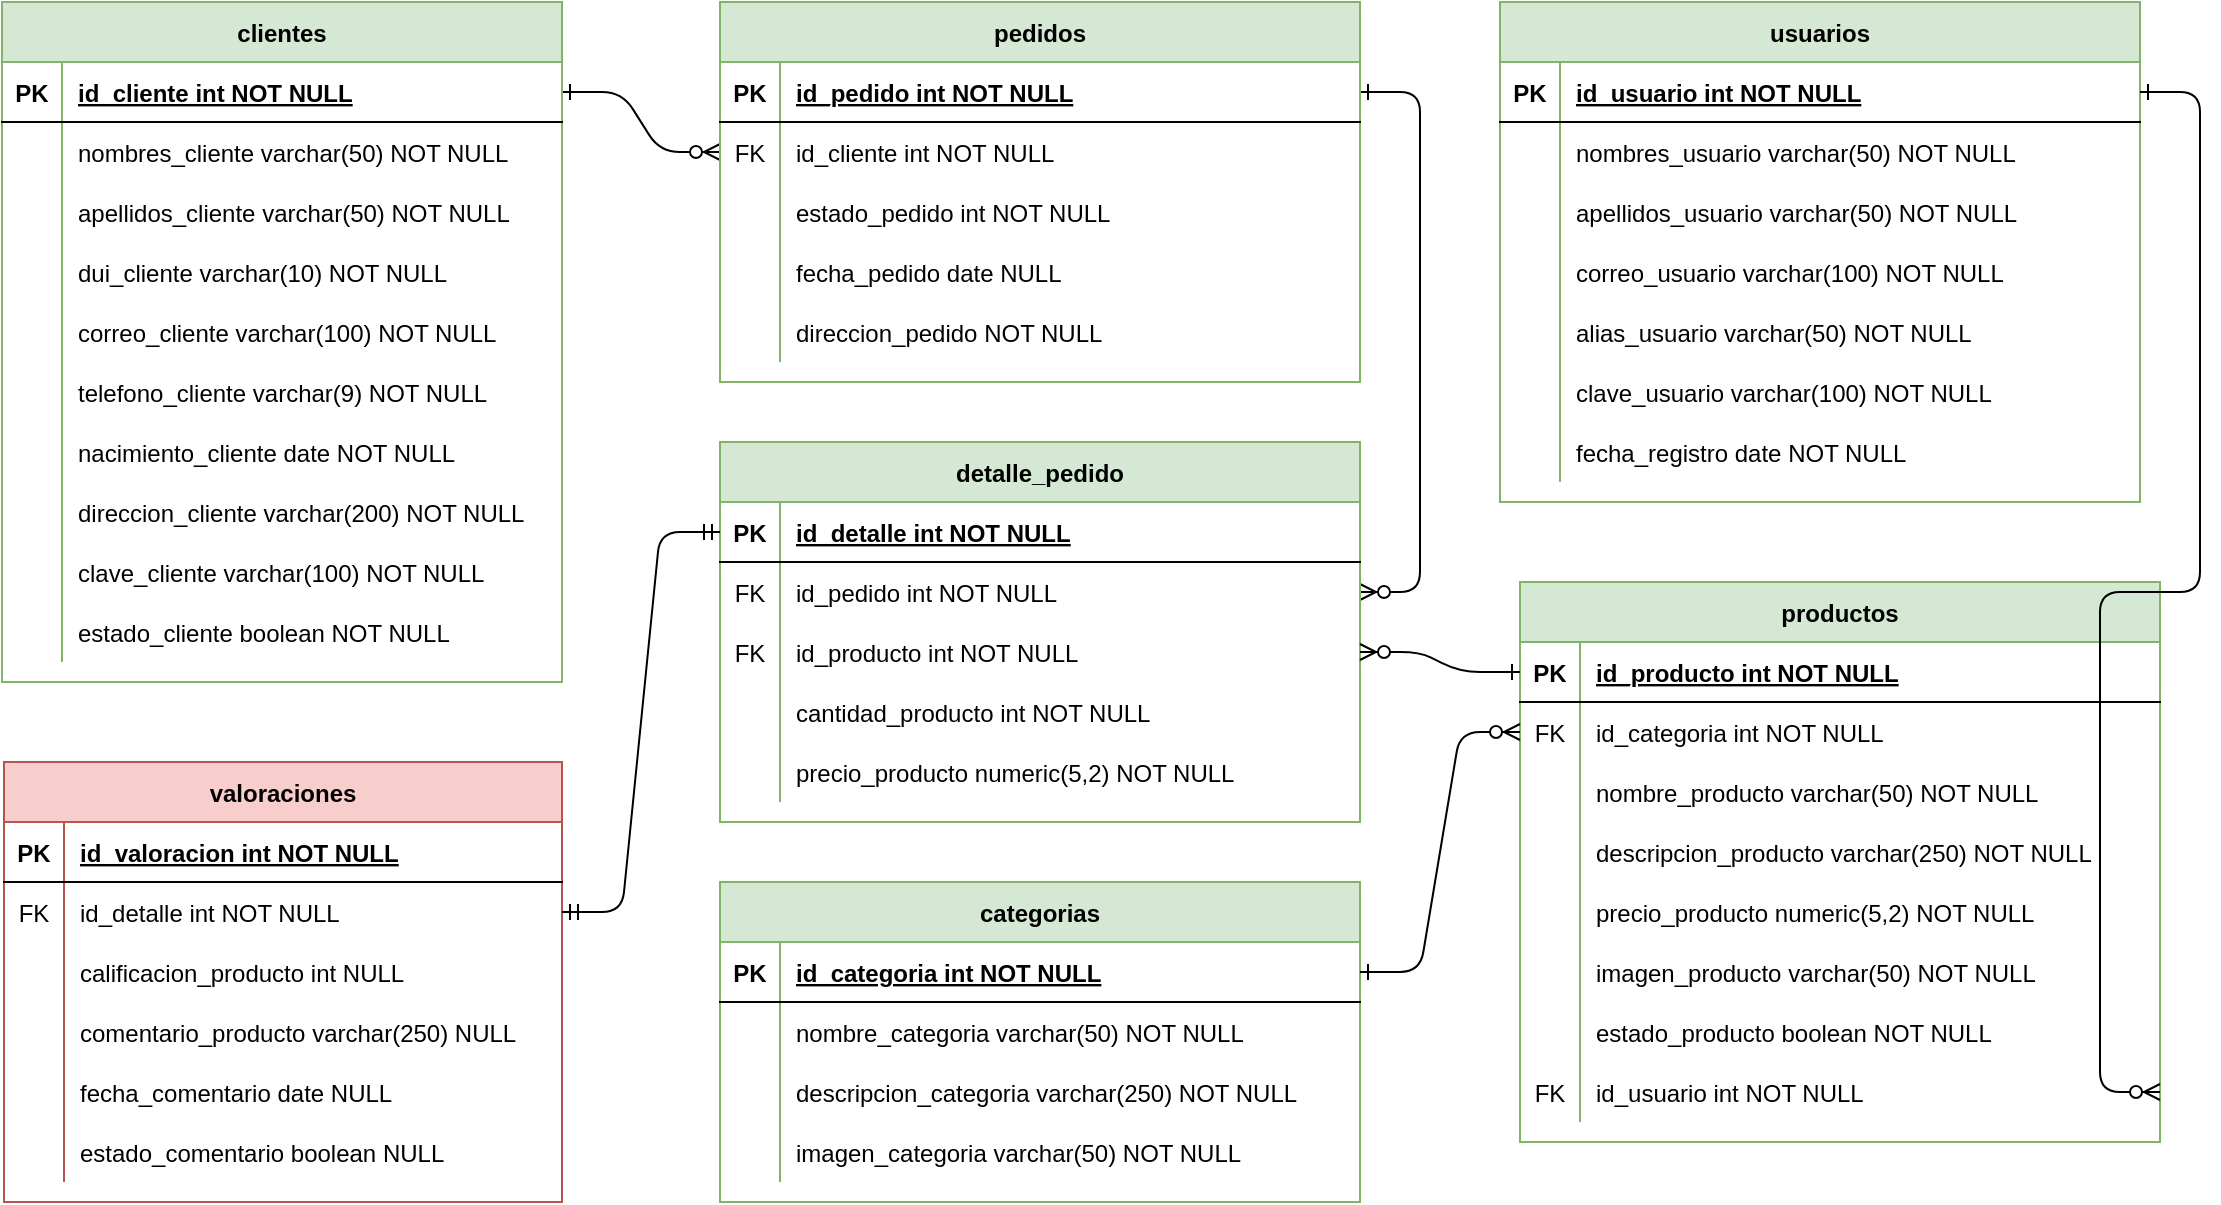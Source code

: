 <mxfile version="20.8.10" type="device"><diagram id="R2lEEEUBdFMjLlhIrx00" name="Page-1"><mxGraphModel dx="1276" dy="606" grid="1" gridSize="10" guides="1" tooltips="1" connect="1" arrows="1" fold="1" page="0" pageScale="1" pageWidth="850" pageHeight="1100" math="0" shadow="0" extFonts="Permanent Marker^https://fonts.googleapis.com/css?family=Permanent+Marker"><root><mxCell id="0"/><mxCell id="1" parent="0"/><mxCell id="C-vyLk0tnHw3VtMMgP7b-1" value="" style="endArrow=ERzeroToMany;startArrow=ERone;endFill=1;startFill=0;exitX=1;exitY=0.5;exitDx=0;exitDy=0;entryX=0;entryY=0.5;entryDx=0;entryDy=0;edgeStyle=entityRelationEdgeStyle;elbow=vertical;" parent="1" source="C-vyLk0tnHw3VtMMgP7b-24" target="C-vyLk0tnHw3VtMMgP7b-6" edge="1"><mxGeometry width="100" height="100" relative="1" as="geometry"><mxPoint x="10" y="160" as="sourcePoint"/><mxPoint x="70" y="565" as="targetPoint"/></mxGeometry></mxCell><mxCell id="C-vyLk0tnHw3VtMMgP7b-12" value="" style="edgeStyle=entityRelationEdgeStyle;endArrow=ERzeroToMany;startArrow=ERone;endFill=1;startFill=0;exitX=1;exitY=0.5;exitDx=0;exitDy=0;entryX=1;entryY=0.5;entryDx=0;entryDy=0;" parent="1" source="C-vyLk0tnHw3VtMMgP7b-3" target="C-vyLk0tnHw3VtMMgP7b-17" edge="1"><mxGeometry width="100" height="100" relative="1" as="geometry"><mxPoint x="400" y="180" as="sourcePoint"/><mxPoint x="460" y="205" as="targetPoint"/></mxGeometry></mxCell><mxCell id="C-vyLk0tnHw3VtMMgP7b-2" value="pedidos" style="shape=table;startSize=30;container=1;collapsible=1;childLayout=tableLayout;fixedRows=1;rowLines=0;fontStyle=1;align=center;resizeLast=1;fillColor=#d5e8d4;strokeColor=#82b366;" parent="1" vertex="1"><mxGeometry x="440" y="80" width="320" height="190" as="geometry"/></mxCell><mxCell id="C-vyLk0tnHw3VtMMgP7b-3" value="" style="shape=partialRectangle;collapsible=0;dropTarget=0;pointerEvents=0;fillColor=none;points=[[0,0.5],[1,0.5]];portConstraint=eastwest;top=0;left=0;right=0;bottom=1;" parent="C-vyLk0tnHw3VtMMgP7b-2" vertex="1"><mxGeometry y="30" width="320" height="30" as="geometry"/></mxCell><mxCell id="C-vyLk0tnHw3VtMMgP7b-4" value="PK" style="shape=partialRectangle;overflow=hidden;connectable=0;fillColor=none;top=0;left=0;bottom=0;right=0;fontStyle=1;" parent="C-vyLk0tnHw3VtMMgP7b-3" vertex="1"><mxGeometry width="30" height="30" as="geometry"><mxRectangle width="30" height="30" as="alternateBounds"/></mxGeometry></mxCell><mxCell id="C-vyLk0tnHw3VtMMgP7b-5" value="id_pedido int NOT NULL " style="shape=partialRectangle;overflow=hidden;connectable=0;fillColor=none;top=0;left=0;bottom=0;right=0;align=left;spacingLeft=6;fontStyle=5;" parent="C-vyLk0tnHw3VtMMgP7b-3" vertex="1"><mxGeometry x="30" width="290" height="30" as="geometry"><mxRectangle width="290" height="30" as="alternateBounds"/></mxGeometry></mxCell><mxCell id="C-vyLk0tnHw3VtMMgP7b-6" value="" style="shape=partialRectangle;collapsible=0;dropTarget=0;pointerEvents=0;fillColor=none;points=[[0,0.5],[1,0.5]];portConstraint=eastwest;top=0;left=0;right=0;bottom=0;" parent="C-vyLk0tnHw3VtMMgP7b-2" vertex="1"><mxGeometry y="60" width="320" height="30" as="geometry"/></mxCell><mxCell id="C-vyLk0tnHw3VtMMgP7b-7" value="FK" style="shape=partialRectangle;overflow=hidden;connectable=0;fillColor=none;top=0;left=0;bottom=0;right=0;" parent="C-vyLk0tnHw3VtMMgP7b-6" vertex="1"><mxGeometry width="30" height="30" as="geometry"><mxRectangle width="30" height="30" as="alternateBounds"/></mxGeometry></mxCell><mxCell id="C-vyLk0tnHw3VtMMgP7b-8" value="id_cliente int NOT NULL" style="shape=partialRectangle;overflow=hidden;connectable=0;fillColor=none;top=0;left=0;bottom=0;right=0;align=left;spacingLeft=6;" parent="C-vyLk0tnHw3VtMMgP7b-6" vertex="1"><mxGeometry x="30" width="290" height="30" as="geometry"><mxRectangle width="290" height="30" as="alternateBounds"/></mxGeometry></mxCell><mxCell id="z0BpMBm2M9171wzAhbqe-109" style="shape=partialRectangle;collapsible=0;dropTarget=0;pointerEvents=0;fillColor=none;points=[[0,0.5],[1,0.5]];portConstraint=eastwest;top=0;left=0;right=0;bottom=0;" parent="C-vyLk0tnHw3VtMMgP7b-2" vertex="1"><mxGeometry y="90" width="320" height="30" as="geometry"/></mxCell><mxCell id="z0BpMBm2M9171wzAhbqe-110" style="shape=partialRectangle;overflow=hidden;connectable=0;fillColor=none;top=0;left=0;bottom=0;right=0;" parent="z0BpMBm2M9171wzAhbqe-109" vertex="1"><mxGeometry width="30" height="30" as="geometry"><mxRectangle width="30" height="30" as="alternateBounds"/></mxGeometry></mxCell><mxCell id="z0BpMBm2M9171wzAhbqe-111" value="estado_pedido int NOT NULL" style="shape=partialRectangle;overflow=hidden;connectable=0;fillColor=none;top=0;left=0;bottom=0;right=0;align=left;spacingLeft=6;" parent="z0BpMBm2M9171wzAhbqe-109" vertex="1"><mxGeometry x="30" width="290" height="30" as="geometry"><mxRectangle width="290" height="30" as="alternateBounds"/></mxGeometry></mxCell><mxCell id="C-vyLk0tnHw3VtMMgP7b-9" value="" style="shape=partialRectangle;collapsible=0;dropTarget=0;pointerEvents=0;fillColor=none;points=[[0,0.5],[1,0.5]];portConstraint=eastwest;top=0;left=0;right=0;bottom=0;" parent="C-vyLk0tnHw3VtMMgP7b-2" vertex="1"><mxGeometry y="120" width="320" height="30" as="geometry"/></mxCell><mxCell id="C-vyLk0tnHw3VtMMgP7b-10" value="" style="shape=partialRectangle;overflow=hidden;connectable=0;fillColor=none;top=0;left=0;bottom=0;right=0;" parent="C-vyLk0tnHw3VtMMgP7b-9" vertex="1"><mxGeometry width="30" height="30" as="geometry"><mxRectangle width="30" height="30" as="alternateBounds"/></mxGeometry></mxCell><mxCell id="C-vyLk0tnHw3VtMMgP7b-11" value="fecha_pedido date NULL" style="shape=partialRectangle;overflow=hidden;connectable=0;fillColor=none;top=0;left=0;bottom=0;right=0;align=left;spacingLeft=6;" parent="C-vyLk0tnHw3VtMMgP7b-9" vertex="1"><mxGeometry x="30" width="290" height="30" as="geometry"><mxRectangle width="290" height="30" as="alternateBounds"/></mxGeometry></mxCell><mxCell id="THpyzaDL8GO0lVQ4ZD7c-27" value="" style="shape=tableRow;horizontal=0;startSize=0;swimlaneHead=0;swimlaneBody=0;fillColor=none;collapsible=0;dropTarget=0;points=[[0,0.5],[1,0.5]];portConstraint=eastwest;top=0;left=0;right=0;bottom=0;" parent="C-vyLk0tnHw3VtMMgP7b-2" vertex="1"><mxGeometry y="150" width="320" height="30" as="geometry"/></mxCell><mxCell id="THpyzaDL8GO0lVQ4ZD7c-28" value="" style="shape=partialRectangle;connectable=0;fillColor=none;top=0;left=0;bottom=0;right=0;editable=1;overflow=hidden;" parent="THpyzaDL8GO0lVQ4ZD7c-27" vertex="1"><mxGeometry width="30" height="30" as="geometry"><mxRectangle width="30" height="30" as="alternateBounds"/></mxGeometry></mxCell><mxCell id="THpyzaDL8GO0lVQ4ZD7c-29" value="direccion_pedido NOT NULL" style="shape=partialRectangle;connectable=0;fillColor=none;top=0;left=0;bottom=0;right=0;align=left;spacingLeft=6;overflow=hidden;" parent="THpyzaDL8GO0lVQ4ZD7c-27" vertex="1"><mxGeometry x="30" width="290" height="30" as="geometry"><mxRectangle width="290" height="30" as="alternateBounds"/></mxGeometry></mxCell><mxCell id="C-vyLk0tnHw3VtMMgP7b-13" value="detalle_pedido" style="shape=table;startSize=30;container=1;collapsible=1;childLayout=tableLayout;fixedRows=1;rowLines=0;fontStyle=1;align=center;resizeLast=1;fillColor=#d5e8d4;strokeColor=#82b366;" parent="1" vertex="1"><mxGeometry x="440" y="300" width="320" height="190" as="geometry"><mxRectangle x="450" y="280" width="120" height="30" as="alternateBounds"/></mxGeometry></mxCell><mxCell id="C-vyLk0tnHw3VtMMgP7b-14" value="" style="shape=partialRectangle;collapsible=0;dropTarget=0;pointerEvents=0;fillColor=none;points=[[0,0.5],[1,0.5]];portConstraint=eastwest;top=0;left=0;right=0;bottom=1;" parent="C-vyLk0tnHw3VtMMgP7b-13" vertex="1"><mxGeometry y="30" width="320" height="30" as="geometry"/></mxCell><mxCell id="C-vyLk0tnHw3VtMMgP7b-15" value="PK" style="shape=partialRectangle;overflow=hidden;connectable=0;fillColor=none;top=0;left=0;bottom=0;right=0;fontStyle=1;" parent="C-vyLk0tnHw3VtMMgP7b-14" vertex="1"><mxGeometry width="30" height="30" as="geometry"><mxRectangle width="30" height="30" as="alternateBounds"/></mxGeometry></mxCell><mxCell id="C-vyLk0tnHw3VtMMgP7b-16" value="id_detalle int NOT NULL " style="shape=partialRectangle;overflow=hidden;connectable=0;fillColor=none;top=0;left=0;bottom=0;right=0;align=left;spacingLeft=6;fontStyle=5;" parent="C-vyLk0tnHw3VtMMgP7b-14" vertex="1"><mxGeometry x="30" width="290" height="30" as="geometry"><mxRectangle width="290" height="30" as="alternateBounds"/></mxGeometry></mxCell><mxCell id="C-vyLk0tnHw3VtMMgP7b-17" value="" style="shape=partialRectangle;collapsible=0;dropTarget=0;pointerEvents=0;fillColor=none;points=[[0,0.5],[1,0.5]];portConstraint=eastwest;top=0;left=0;right=0;bottom=0;" parent="C-vyLk0tnHw3VtMMgP7b-13" vertex="1"><mxGeometry y="60" width="320" height="30" as="geometry"/></mxCell><mxCell id="C-vyLk0tnHw3VtMMgP7b-18" value="FK" style="shape=partialRectangle;overflow=hidden;connectable=0;fillColor=none;top=0;left=0;bottom=0;right=0;" parent="C-vyLk0tnHw3VtMMgP7b-17" vertex="1"><mxGeometry width="30" height="30" as="geometry"><mxRectangle width="30" height="30" as="alternateBounds"/></mxGeometry></mxCell><mxCell id="C-vyLk0tnHw3VtMMgP7b-19" value="id_pedido int NOT NULL" style="shape=partialRectangle;overflow=hidden;connectable=0;fillColor=none;top=0;left=0;bottom=0;right=0;align=left;spacingLeft=6;" parent="C-vyLk0tnHw3VtMMgP7b-17" vertex="1"><mxGeometry x="30" width="290" height="30" as="geometry"><mxRectangle width="290" height="30" as="alternateBounds"/></mxGeometry></mxCell><mxCell id="C-vyLk0tnHw3VtMMgP7b-20" value="" style="shape=partialRectangle;collapsible=0;dropTarget=0;pointerEvents=0;fillColor=none;points=[[0,0.5],[1,0.5]];portConstraint=eastwest;top=0;left=0;right=0;bottom=0;" parent="C-vyLk0tnHw3VtMMgP7b-13" vertex="1"><mxGeometry y="90" width="320" height="30" as="geometry"/></mxCell><mxCell id="C-vyLk0tnHw3VtMMgP7b-21" value="FK" style="shape=partialRectangle;overflow=hidden;connectable=0;fillColor=none;top=0;left=0;bottom=0;right=0;" parent="C-vyLk0tnHw3VtMMgP7b-20" vertex="1"><mxGeometry width="30" height="30" as="geometry"><mxRectangle width="30" height="30" as="alternateBounds"/></mxGeometry></mxCell><mxCell id="C-vyLk0tnHw3VtMMgP7b-22" value="id_producto int NOT NULL" style="shape=partialRectangle;overflow=hidden;connectable=0;fillColor=none;top=0;left=0;bottom=0;right=0;align=left;spacingLeft=6;" parent="C-vyLk0tnHw3VtMMgP7b-20" vertex="1"><mxGeometry x="30" width="290" height="30" as="geometry"><mxRectangle width="290" height="30" as="alternateBounds"/></mxGeometry></mxCell><mxCell id="z0BpMBm2M9171wzAhbqe-57" style="shape=partialRectangle;collapsible=0;dropTarget=0;pointerEvents=0;fillColor=none;points=[[0,0.5],[1,0.5]];portConstraint=eastwest;top=0;left=0;right=0;bottom=0;" parent="C-vyLk0tnHw3VtMMgP7b-13" vertex="1"><mxGeometry y="120" width="320" height="30" as="geometry"/></mxCell><mxCell id="z0BpMBm2M9171wzAhbqe-58" style="shape=partialRectangle;overflow=hidden;connectable=0;fillColor=none;top=0;left=0;bottom=0;right=0;" parent="z0BpMBm2M9171wzAhbqe-57" vertex="1"><mxGeometry width="30" height="30" as="geometry"><mxRectangle width="30" height="30" as="alternateBounds"/></mxGeometry></mxCell><mxCell id="z0BpMBm2M9171wzAhbqe-59" value="cantidad_producto int NOT NULL" style="shape=partialRectangle;overflow=hidden;connectable=0;fillColor=none;top=0;left=0;bottom=0;right=0;align=left;spacingLeft=6;" parent="z0BpMBm2M9171wzAhbqe-57" vertex="1"><mxGeometry x="30" width="290" height="30" as="geometry"><mxRectangle width="290" height="30" as="alternateBounds"/></mxGeometry></mxCell><mxCell id="z0BpMBm2M9171wzAhbqe-60" style="shape=partialRectangle;collapsible=0;dropTarget=0;pointerEvents=0;fillColor=none;points=[[0,0.5],[1,0.5]];portConstraint=eastwest;top=0;left=0;right=0;bottom=0;" parent="C-vyLk0tnHw3VtMMgP7b-13" vertex="1"><mxGeometry y="150" width="320" height="30" as="geometry"/></mxCell><mxCell id="z0BpMBm2M9171wzAhbqe-61" style="shape=partialRectangle;overflow=hidden;connectable=0;fillColor=none;top=0;left=0;bottom=0;right=0;" parent="z0BpMBm2M9171wzAhbqe-60" vertex="1"><mxGeometry width="30" height="30" as="geometry"><mxRectangle width="30" height="30" as="alternateBounds"/></mxGeometry></mxCell><mxCell id="z0BpMBm2M9171wzAhbqe-62" value="precio_producto numeric(5,2) NOT NULL" style="shape=partialRectangle;overflow=hidden;connectable=0;fillColor=none;top=0;left=0;bottom=0;right=0;align=left;spacingLeft=6;" parent="z0BpMBm2M9171wzAhbqe-60" vertex="1"><mxGeometry x="30" width="290" height="30" as="geometry"><mxRectangle width="290" height="30" as="alternateBounds"/></mxGeometry></mxCell><object label="clientes" apellidos_cliente="" id="C-vyLk0tnHw3VtMMgP7b-23"><mxCell style="shape=table;startSize=30;container=1;collapsible=1;childLayout=tableLayout;fixedRows=1;rowLines=0;fontStyle=1;align=center;resizeLast=1;fillColor=#d5e8d4;strokeColor=#82b366;" parent="1" vertex="1"><mxGeometry x="81" y="80" width="280" height="340" as="geometry"/></mxCell></object><mxCell id="C-vyLk0tnHw3VtMMgP7b-24" value="" style="shape=partialRectangle;collapsible=0;dropTarget=0;pointerEvents=0;fillColor=none;points=[[0,0.5],[1,0.5]];portConstraint=eastwest;top=0;left=0;right=0;bottom=1;" parent="C-vyLk0tnHw3VtMMgP7b-23" vertex="1"><mxGeometry y="30" width="280" height="30" as="geometry"/></mxCell><mxCell id="C-vyLk0tnHw3VtMMgP7b-25" value="PK" style="shape=partialRectangle;overflow=hidden;connectable=0;fillColor=none;top=0;left=0;bottom=0;right=0;fontStyle=1;" parent="C-vyLk0tnHw3VtMMgP7b-24" vertex="1"><mxGeometry width="30" height="30" as="geometry"/></mxCell><mxCell id="C-vyLk0tnHw3VtMMgP7b-26" value="id_cliente int NOT NULL " style="shape=partialRectangle;overflow=hidden;connectable=0;fillColor=none;top=0;left=0;bottom=0;right=0;align=left;spacingLeft=6;fontStyle=5;" parent="C-vyLk0tnHw3VtMMgP7b-24" vertex="1"><mxGeometry x="30" width="250" height="30" as="geometry"/></mxCell><mxCell id="C-vyLk0tnHw3VtMMgP7b-27" value="" style="shape=partialRectangle;collapsible=0;dropTarget=0;pointerEvents=0;fillColor=none;points=[[0,0.5],[1,0.5]];portConstraint=eastwest;top=0;left=0;right=0;bottom=0;" parent="C-vyLk0tnHw3VtMMgP7b-23" vertex="1"><mxGeometry y="60" width="280" height="30" as="geometry"/></mxCell><mxCell id="C-vyLk0tnHw3VtMMgP7b-28" value="" style="shape=partialRectangle;overflow=hidden;connectable=0;fillColor=none;top=0;left=0;bottom=0;right=0;" parent="C-vyLk0tnHw3VtMMgP7b-27" vertex="1"><mxGeometry width="30" height="30" as="geometry"/></mxCell><mxCell id="C-vyLk0tnHw3VtMMgP7b-29" value="nombres_cliente varchar(50) NOT NULL" style="shape=partialRectangle;overflow=hidden;connectable=0;fillColor=none;top=0;left=0;bottom=0;right=0;align=left;spacingLeft=6;" parent="C-vyLk0tnHw3VtMMgP7b-27" vertex="1"><mxGeometry x="30" width="250" height="30" as="geometry"/></mxCell><mxCell id="z0BpMBm2M9171wzAhbqe-1" style="shape=partialRectangle;collapsible=0;dropTarget=0;pointerEvents=0;fillColor=none;points=[[0,0.5],[1,0.5]];portConstraint=eastwest;top=0;left=0;right=0;bottom=0;" parent="C-vyLk0tnHw3VtMMgP7b-23" vertex="1"><mxGeometry y="90" width="280" height="30" as="geometry"/></mxCell><mxCell id="z0BpMBm2M9171wzAhbqe-2" style="shape=partialRectangle;overflow=hidden;connectable=0;fillColor=none;top=0;left=0;bottom=0;right=0;" parent="z0BpMBm2M9171wzAhbqe-1" vertex="1"><mxGeometry width="30" height="30" as="geometry"/></mxCell><mxCell id="z0BpMBm2M9171wzAhbqe-3" value="apellidos_cliente varchar(50) NOT NULL" style="shape=partialRectangle;overflow=hidden;connectable=0;fillColor=none;top=0;left=0;bottom=0;right=0;align=left;spacingLeft=6;" parent="z0BpMBm2M9171wzAhbqe-1" vertex="1"><mxGeometry x="30" width="250" height="30" as="geometry"/></mxCell><mxCell id="z0BpMBm2M9171wzAhbqe-4" style="shape=partialRectangle;collapsible=0;dropTarget=0;pointerEvents=0;fillColor=none;points=[[0,0.5],[1,0.5]];portConstraint=eastwest;top=0;left=0;right=0;bottom=0;" parent="C-vyLk0tnHw3VtMMgP7b-23" vertex="1"><mxGeometry y="120" width="280" height="30" as="geometry"/></mxCell><mxCell id="z0BpMBm2M9171wzAhbqe-5" style="shape=partialRectangle;overflow=hidden;connectable=0;fillColor=none;top=0;left=0;bottom=0;right=0;" parent="z0BpMBm2M9171wzAhbqe-4" vertex="1"><mxGeometry width="30" height="30" as="geometry"/></mxCell><mxCell id="z0BpMBm2M9171wzAhbqe-6" value="dui_cliente varchar(10) NOT NULL" style="shape=partialRectangle;overflow=hidden;connectable=0;fillColor=none;top=0;left=0;bottom=0;right=0;align=left;spacingLeft=6;" parent="z0BpMBm2M9171wzAhbqe-4" vertex="1"><mxGeometry x="30" width="250" height="30" as="geometry"/></mxCell><mxCell id="z0BpMBm2M9171wzAhbqe-7" style="shape=partialRectangle;collapsible=0;dropTarget=0;pointerEvents=0;fillColor=none;points=[[0,0.5],[1,0.5]];portConstraint=eastwest;top=0;left=0;right=0;bottom=0;" parent="C-vyLk0tnHw3VtMMgP7b-23" vertex="1"><mxGeometry y="150" width="280" height="30" as="geometry"/></mxCell><mxCell id="z0BpMBm2M9171wzAhbqe-8" style="shape=partialRectangle;overflow=hidden;connectable=0;fillColor=none;top=0;left=0;bottom=0;right=0;" parent="z0BpMBm2M9171wzAhbqe-7" vertex="1"><mxGeometry width="30" height="30" as="geometry"/></mxCell><mxCell id="z0BpMBm2M9171wzAhbqe-9" value="correo_cliente varchar(100) NOT NULL" style="shape=partialRectangle;overflow=hidden;connectable=0;fillColor=none;top=0;left=0;bottom=0;right=0;align=left;spacingLeft=6;" parent="z0BpMBm2M9171wzAhbqe-7" vertex="1"><mxGeometry x="30" width="250" height="30" as="geometry"/></mxCell><mxCell id="z0BpMBm2M9171wzAhbqe-10" style="shape=partialRectangle;collapsible=0;dropTarget=0;pointerEvents=0;fillColor=none;points=[[0,0.5],[1,0.5]];portConstraint=eastwest;top=0;left=0;right=0;bottom=0;" parent="C-vyLk0tnHw3VtMMgP7b-23" vertex="1"><mxGeometry y="180" width="280" height="30" as="geometry"/></mxCell><mxCell id="z0BpMBm2M9171wzAhbqe-11" style="shape=partialRectangle;overflow=hidden;connectable=0;fillColor=none;top=0;left=0;bottom=0;right=0;" parent="z0BpMBm2M9171wzAhbqe-10" vertex="1"><mxGeometry width="30" height="30" as="geometry"/></mxCell><mxCell id="z0BpMBm2M9171wzAhbqe-12" value="telefono_cliente varchar(9) NOT NULL" style="shape=partialRectangle;overflow=hidden;connectable=0;fillColor=none;top=0;left=0;bottom=0;right=0;align=left;spacingLeft=6;" parent="z0BpMBm2M9171wzAhbqe-10" vertex="1"><mxGeometry x="30" width="250" height="30" as="geometry"/></mxCell><mxCell id="z0BpMBm2M9171wzAhbqe-13" style="shape=partialRectangle;collapsible=0;dropTarget=0;pointerEvents=0;fillColor=none;points=[[0,0.5],[1,0.5]];portConstraint=eastwest;top=0;left=0;right=0;bottom=0;" parent="C-vyLk0tnHw3VtMMgP7b-23" vertex="1"><mxGeometry y="210" width="280" height="30" as="geometry"/></mxCell><mxCell id="z0BpMBm2M9171wzAhbqe-14" style="shape=partialRectangle;overflow=hidden;connectable=0;fillColor=none;top=0;left=0;bottom=0;right=0;" parent="z0BpMBm2M9171wzAhbqe-13" vertex="1"><mxGeometry width="30" height="30" as="geometry"/></mxCell><mxCell id="z0BpMBm2M9171wzAhbqe-15" value="nacimiento_cliente date NOT NULL" style="shape=partialRectangle;overflow=hidden;connectable=0;fillColor=none;top=0;left=0;bottom=0;right=0;align=left;spacingLeft=6;" parent="z0BpMBm2M9171wzAhbqe-13" vertex="1"><mxGeometry x="30" width="250" height="30" as="geometry"/></mxCell><mxCell id="z0BpMBm2M9171wzAhbqe-16" style="shape=partialRectangle;collapsible=0;dropTarget=0;pointerEvents=0;fillColor=none;points=[[0,0.5],[1,0.5]];portConstraint=eastwest;top=0;left=0;right=0;bottom=0;" parent="C-vyLk0tnHw3VtMMgP7b-23" vertex="1"><mxGeometry y="240" width="280" height="30" as="geometry"/></mxCell><mxCell id="z0BpMBm2M9171wzAhbqe-17" style="shape=partialRectangle;overflow=hidden;connectable=0;fillColor=none;top=0;left=0;bottom=0;right=0;" parent="z0BpMBm2M9171wzAhbqe-16" vertex="1"><mxGeometry width="30" height="30" as="geometry"/></mxCell><mxCell id="z0BpMBm2M9171wzAhbqe-18" value="direccion_cliente varchar(200) NOT NULL" style="shape=partialRectangle;overflow=hidden;connectable=0;fillColor=none;top=0;left=0;bottom=0;right=0;align=left;spacingLeft=6;" parent="z0BpMBm2M9171wzAhbqe-16" vertex="1"><mxGeometry x="30" width="250" height="30" as="geometry"/></mxCell><mxCell id="z0BpMBm2M9171wzAhbqe-19" style="shape=partialRectangle;collapsible=0;dropTarget=0;pointerEvents=0;fillColor=none;points=[[0,0.5],[1,0.5]];portConstraint=eastwest;top=0;left=0;right=0;bottom=0;" parent="C-vyLk0tnHw3VtMMgP7b-23" vertex="1"><mxGeometry y="270" width="280" height="30" as="geometry"/></mxCell><mxCell id="z0BpMBm2M9171wzAhbqe-20" style="shape=partialRectangle;overflow=hidden;connectable=0;fillColor=none;top=0;left=0;bottom=0;right=0;" parent="z0BpMBm2M9171wzAhbqe-19" vertex="1"><mxGeometry width="30" height="30" as="geometry"/></mxCell><mxCell id="z0BpMBm2M9171wzAhbqe-21" value="clave_cliente varchar(100) NOT NULL" style="shape=partialRectangle;overflow=hidden;connectable=0;fillColor=none;top=0;left=0;bottom=0;right=0;align=left;spacingLeft=6;" parent="z0BpMBm2M9171wzAhbqe-19" vertex="1"><mxGeometry x="30" width="250" height="30" as="geometry"/></mxCell><mxCell id="z0BpMBm2M9171wzAhbqe-22" style="shape=partialRectangle;collapsible=0;dropTarget=0;pointerEvents=0;fillColor=none;points=[[0,0.5],[1,0.5]];portConstraint=eastwest;top=0;left=0;right=0;bottom=0;" parent="C-vyLk0tnHw3VtMMgP7b-23" vertex="1"><mxGeometry y="300" width="280" height="30" as="geometry"/></mxCell><mxCell id="z0BpMBm2M9171wzAhbqe-23" style="shape=partialRectangle;overflow=hidden;connectable=0;fillColor=none;top=0;left=0;bottom=0;right=0;" parent="z0BpMBm2M9171wzAhbqe-22" vertex="1"><mxGeometry width="30" height="30" as="geometry"/></mxCell><mxCell id="z0BpMBm2M9171wzAhbqe-24" value="estado_cliente boolean NOT NULL" style="shape=partialRectangle;overflow=hidden;connectable=0;fillColor=none;top=0;left=0;bottom=0;right=0;align=left;spacingLeft=6;" parent="z0BpMBm2M9171wzAhbqe-22" vertex="1"><mxGeometry x="30" width="250" height="30" as="geometry"/></mxCell><mxCell id="z0BpMBm2M9171wzAhbqe-28" value="productos" style="shape=table;startSize=30;container=1;collapsible=1;childLayout=tableLayout;fixedRows=1;rowLines=0;fontStyle=1;align=center;resizeLast=1;fillColor=#d5e8d4;strokeColor=#82b366;" parent="1" vertex="1"><mxGeometry x="840" y="370" width="320" height="280" as="geometry"/></mxCell><mxCell id="z0BpMBm2M9171wzAhbqe-29" value="" style="shape=partialRectangle;collapsible=0;dropTarget=0;pointerEvents=0;fillColor=none;top=0;left=0;bottom=1;right=0;points=[[0,0.5],[1,0.5]];portConstraint=eastwest;" parent="z0BpMBm2M9171wzAhbqe-28" vertex="1"><mxGeometry y="30" width="320" height="30" as="geometry"/></mxCell><mxCell id="z0BpMBm2M9171wzAhbqe-30" value="PK" style="shape=partialRectangle;connectable=0;fillColor=none;top=0;left=0;bottom=0;right=0;fontStyle=1;overflow=hidden;" parent="z0BpMBm2M9171wzAhbqe-29" vertex="1"><mxGeometry width="30" height="30" as="geometry"/></mxCell><mxCell id="z0BpMBm2M9171wzAhbqe-31" value="id_producto int NOT NULL" style="shape=partialRectangle;connectable=0;fillColor=none;top=0;left=0;bottom=0;right=0;align=left;spacingLeft=6;fontStyle=5;overflow=hidden;" parent="z0BpMBm2M9171wzAhbqe-29" vertex="1"><mxGeometry x="30" width="290" height="30" as="geometry"/></mxCell><mxCell id="z0BpMBm2M9171wzAhbqe-32" value="" style="shape=partialRectangle;collapsible=0;dropTarget=0;pointerEvents=0;fillColor=none;top=0;left=0;bottom=0;right=0;points=[[0,0.5],[1,0.5]];portConstraint=eastwest;" parent="z0BpMBm2M9171wzAhbqe-28" vertex="1"><mxGeometry y="60" width="320" height="30" as="geometry"/></mxCell><mxCell id="z0BpMBm2M9171wzAhbqe-33" value="FK" style="shape=partialRectangle;connectable=0;fillColor=none;top=0;left=0;bottom=0;right=0;editable=1;overflow=hidden;" parent="z0BpMBm2M9171wzAhbqe-32" vertex="1"><mxGeometry width="30" height="30" as="geometry"/></mxCell><mxCell id="z0BpMBm2M9171wzAhbqe-34" value="id_categoria int NOT NULL" style="shape=partialRectangle;connectable=0;fillColor=none;top=0;left=0;bottom=0;right=0;align=left;spacingLeft=6;overflow=hidden;" parent="z0BpMBm2M9171wzAhbqe-32" vertex="1"><mxGeometry x="30" width="290" height="30" as="geometry"/></mxCell><mxCell id="z0BpMBm2M9171wzAhbqe-35" value="" style="shape=partialRectangle;collapsible=0;dropTarget=0;pointerEvents=0;fillColor=none;top=0;left=0;bottom=0;right=0;points=[[0,0.5],[1,0.5]];portConstraint=eastwest;" parent="z0BpMBm2M9171wzAhbqe-28" vertex="1"><mxGeometry y="90" width="320" height="30" as="geometry"/></mxCell><mxCell id="z0BpMBm2M9171wzAhbqe-36" value="" style="shape=partialRectangle;connectable=0;fillColor=none;top=0;left=0;bottom=0;right=0;editable=1;overflow=hidden;" parent="z0BpMBm2M9171wzAhbqe-35" vertex="1"><mxGeometry width="30" height="30" as="geometry"/></mxCell><mxCell id="z0BpMBm2M9171wzAhbqe-37" value="nombre_producto varchar(50) NOT NULL" style="shape=partialRectangle;connectable=0;fillColor=none;top=0;left=0;bottom=0;right=0;align=left;spacingLeft=6;overflow=hidden;" parent="z0BpMBm2M9171wzAhbqe-35" vertex="1"><mxGeometry x="30" width="290" height="30" as="geometry"/></mxCell><mxCell id="z0BpMBm2M9171wzAhbqe-38" value="" style="shape=partialRectangle;collapsible=0;dropTarget=0;pointerEvents=0;fillColor=none;top=0;left=0;bottom=0;right=0;points=[[0,0.5],[1,0.5]];portConstraint=eastwest;" parent="z0BpMBm2M9171wzAhbqe-28" vertex="1"><mxGeometry y="120" width="320" height="30" as="geometry"/></mxCell><mxCell id="z0BpMBm2M9171wzAhbqe-39" value="" style="shape=partialRectangle;connectable=0;fillColor=none;top=0;left=0;bottom=0;right=0;editable=1;overflow=hidden;" parent="z0BpMBm2M9171wzAhbqe-38" vertex="1"><mxGeometry width="30" height="30" as="geometry"/></mxCell><mxCell id="z0BpMBm2M9171wzAhbqe-40" value="descripcion_producto varchar(250) NOT NULL" style="shape=partialRectangle;connectable=0;fillColor=none;top=0;left=0;bottom=0;right=0;align=left;spacingLeft=6;overflow=hidden;" parent="z0BpMBm2M9171wzAhbqe-38" vertex="1"><mxGeometry x="30" width="290" height="30" as="geometry"/></mxCell><mxCell id="z0BpMBm2M9171wzAhbqe-64" style="shape=partialRectangle;collapsible=0;dropTarget=0;pointerEvents=0;fillColor=none;top=0;left=0;bottom=0;right=0;points=[[0,0.5],[1,0.5]];portConstraint=eastwest;" parent="z0BpMBm2M9171wzAhbqe-28" vertex="1"><mxGeometry y="150" width="320" height="30" as="geometry"/></mxCell><mxCell id="z0BpMBm2M9171wzAhbqe-65" style="shape=partialRectangle;connectable=0;fillColor=none;top=0;left=0;bottom=0;right=0;editable=1;overflow=hidden;" parent="z0BpMBm2M9171wzAhbqe-64" vertex="1"><mxGeometry width="30" height="30" as="geometry"/></mxCell><mxCell id="z0BpMBm2M9171wzAhbqe-66" value="precio_producto numeric(5,2) NOT NULL" style="shape=partialRectangle;connectable=0;fillColor=none;top=0;left=0;bottom=0;right=0;align=left;spacingLeft=6;overflow=hidden;" parent="z0BpMBm2M9171wzAhbqe-64" vertex="1"><mxGeometry x="30" width="290" height="30" as="geometry"/></mxCell><mxCell id="z0BpMBm2M9171wzAhbqe-67" style="shape=partialRectangle;collapsible=0;dropTarget=0;pointerEvents=0;fillColor=none;top=0;left=0;bottom=0;right=0;points=[[0,0.5],[1,0.5]];portConstraint=eastwest;" parent="z0BpMBm2M9171wzAhbqe-28" vertex="1"><mxGeometry y="180" width="320" height="30" as="geometry"/></mxCell><mxCell id="z0BpMBm2M9171wzAhbqe-68" style="shape=partialRectangle;connectable=0;fillColor=none;top=0;left=0;bottom=0;right=0;editable=1;overflow=hidden;" parent="z0BpMBm2M9171wzAhbqe-67" vertex="1"><mxGeometry width="30" height="30" as="geometry"/></mxCell><mxCell id="z0BpMBm2M9171wzAhbqe-69" value="imagen_producto varchar(50) NOT NULL" style="shape=partialRectangle;connectable=0;fillColor=none;top=0;left=0;bottom=0;right=0;align=left;spacingLeft=6;overflow=hidden;" parent="z0BpMBm2M9171wzAhbqe-67" vertex="1"><mxGeometry x="30" width="290" height="30" as="geometry"/></mxCell><mxCell id="z0BpMBm2M9171wzAhbqe-70" style="shape=partialRectangle;collapsible=0;dropTarget=0;pointerEvents=0;fillColor=none;top=0;left=0;bottom=0;right=0;points=[[0,0.5],[1,0.5]];portConstraint=eastwest;" parent="z0BpMBm2M9171wzAhbqe-28" vertex="1"><mxGeometry y="210" width="320" height="30" as="geometry"/></mxCell><mxCell id="z0BpMBm2M9171wzAhbqe-71" style="shape=partialRectangle;connectable=0;fillColor=none;top=0;left=0;bottom=0;right=0;editable=1;overflow=hidden;" parent="z0BpMBm2M9171wzAhbqe-70" vertex="1"><mxGeometry width="30" height="30" as="geometry"/></mxCell><mxCell id="z0BpMBm2M9171wzAhbqe-72" value="estado_producto boolean NOT NULL" style="shape=partialRectangle;connectable=0;fillColor=none;top=0;left=0;bottom=0;right=0;align=left;spacingLeft=6;overflow=hidden;" parent="z0BpMBm2M9171wzAhbqe-70" vertex="1"><mxGeometry x="30" width="290" height="30" as="geometry"/></mxCell><mxCell id="z0BpMBm2M9171wzAhbqe-99" style="shape=partialRectangle;collapsible=0;dropTarget=0;pointerEvents=0;fillColor=none;top=0;left=0;bottom=0;right=0;points=[[0,0.5],[1,0.5]];portConstraint=eastwest;" parent="z0BpMBm2M9171wzAhbqe-28" vertex="1"><mxGeometry y="240" width="320" height="30" as="geometry"/></mxCell><mxCell id="z0BpMBm2M9171wzAhbqe-100" value="FK" style="shape=partialRectangle;connectable=0;fillColor=none;top=0;left=0;bottom=0;right=0;editable=1;overflow=hidden;" parent="z0BpMBm2M9171wzAhbqe-99" vertex="1"><mxGeometry width="30" height="30" as="geometry"/></mxCell><mxCell id="z0BpMBm2M9171wzAhbqe-101" value="id_usuario int NOT NULL" style="shape=partialRectangle;connectable=0;fillColor=none;top=0;left=0;bottom=0;right=0;align=left;spacingLeft=6;overflow=hidden;" parent="z0BpMBm2M9171wzAhbqe-99" vertex="1"><mxGeometry x="30" width="290" height="30" as="geometry"/></mxCell><mxCell id="z0BpMBm2M9171wzAhbqe-42" value="categorias" style="shape=table;startSize=30;container=1;collapsible=1;childLayout=tableLayout;fixedRows=1;rowLines=0;fontStyle=1;align=center;resizeLast=1;fillColor=#d5e8d4;strokeColor=#82b366;" parent="1" vertex="1"><mxGeometry x="440" y="520" width="320" height="160" as="geometry"/></mxCell><mxCell id="z0BpMBm2M9171wzAhbqe-43" value="" style="shape=partialRectangle;collapsible=0;dropTarget=0;pointerEvents=0;fillColor=none;top=0;left=0;bottom=1;right=0;points=[[0,0.5],[1,0.5]];portConstraint=eastwest;" parent="z0BpMBm2M9171wzAhbqe-42" vertex="1"><mxGeometry y="30" width="320" height="30" as="geometry"/></mxCell><mxCell id="z0BpMBm2M9171wzAhbqe-44" value="PK" style="shape=partialRectangle;connectable=0;fillColor=none;top=0;left=0;bottom=0;right=0;fontStyle=1;overflow=hidden;" parent="z0BpMBm2M9171wzAhbqe-43" vertex="1"><mxGeometry width="30" height="30" as="geometry"/></mxCell><mxCell id="z0BpMBm2M9171wzAhbqe-45" value="id_categoria int NOT NULL" style="shape=partialRectangle;connectable=0;fillColor=none;top=0;left=0;bottom=0;right=0;align=left;spacingLeft=6;fontStyle=5;overflow=hidden;" parent="z0BpMBm2M9171wzAhbqe-43" vertex="1"><mxGeometry x="30" width="290" height="30" as="geometry"/></mxCell><mxCell id="z0BpMBm2M9171wzAhbqe-46" value="" style="shape=partialRectangle;collapsible=0;dropTarget=0;pointerEvents=0;fillColor=none;top=0;left=0;bottom=0;right=0;points=[[0,0.5],[1,0.5]];portConstraint=eastwest;" parent="z0BpMBm2M9171wzAhbqe-42" vertex="1"><mxGeometry y="60" width="320" height="30" as="geometry"/></mxCell><mxCell id="z0BpMBm2M9171wzAhbqe-47" value="" style="shape=partialRectangle;connectable=0;fillColor=none;top=0;left=0;bottom=0;right=0;editable=1;overflow=hidden;" parent="z0BpMBm2M9171wzAhbqe-46" vertex="1"><mxGeometry width="30" height="30" as="geometry"/></mxCell><mxCell id="z0BpMBm2M9171wzAhbqe-48" value="nombre_categoria varchar(50) NOT NULL" style="shape=partialRectangle;connectable=0;fillColor=none;top=0;left=0;bottom=0;right=0;align=left;spacingLeft=6;overflow=hidden;" parent="z0BpMBm2M9171wzAhbqe-46" vertex="1"><mxGeometry x="30" width="290" height="30" as="geometry"/></mxCell><mxCell id="z0BpMBm2M9171wzAhbqe-49" value="" style="shape=partialRectangle;collapsible=0;dropTarget=0;pointerEvents=0;fillColor=none;top=0;left=0;bottom=0;right=0;points=[[0,0.5],[1,0.5]];portConstraint=eastwest;" parent="z0BpMBm2M9171wzAhbqe-42" vertex="1"><mxGeometry y="90" width="320" height="30" as="geometry"/></mxCell><mxCell id="z0BpMBm2M9171wzAhbqe-50" value="" style="shape=partialRectangle;connectable=0;fillColor=none;top=0;left=0;bottom=0;right=0;editable=1;overflow=hidden;" parent="z0BpMBm2M9171wzAhbqe-49" vertex="1"><mxGeometry width="30" height="30" as="geometry"/></mxCell><mxCell id="z0BpMBm2M9171wzAhbqe-51" value="descripcion_categoria varchar(250) NOT NULL" style="shape=partialRectangle;connectable=0;fillColor=none;top=0;left=0;bottom=0;right=0;align=left;spacingLeft=6;overflow=hidden;" parent="z0BpMBm2M9171wzAhbqe-49" vertex="1"><mxGeometry x="30" width="290" height="30" as="geometry"/></mxCell><mxCell id="z0BpMBm2M9171wzAhbqe-52" value="" style="shape=partialRectangle;collapsible=0;dropTarget=0;pointerEvents=0;fillColor=none;top=0;left=0;bottom=0;right=0;points=[[0,0.5],[1,0.5]];portConstraint=eastwest;" parent="z0BpMBm2M9171wzAhbqe-42" vertex="1"><mxGeometry y="120" width="320" height="30" as="geometry"/></mxCell><mxCell id="z0BpMBm2M9171wzAhbqe-53" value="" style="shape=partialRectangle;connectable=0;fillColor=none;top=0;left=0;bottom=0;right=0;editable=1;overflow=hidden;" parent="z0BpMBm2M9171wzAhbqe-52" vertex="1"><mxGeometry width="30" height="30" as="geometry"/></mxCell><mxCell id="z0BpMBm2M9171wzAhbqe-54" value="imagen_categoria varchar(50) NOT NULL" style="shape=partialRectangle;connectable=0;fillColor=none;top=0;left=0;bottom=0;right=0;align=left;spacingLeft=6;overflow=hidden;" parent="z0BpMBm2M9171wzAhbqe-52" vertex="1"><mxGeometry x="30" width="290" height="30" as="geometry"/></mxCell><mxCell id="z0BpMBm2M9171wzAhbqe-56" value="" style="edgeStyle=entityRelationEdgeStyle;endArrow=ERzeroToMany;startArrow=ERone;endFill=1;startFill=0;exitX=0;exitY=0.5;exitDx=0;exitDy=0;entryX=1;entryY=0.5;entryDx=0;entryDy=0;" parent="1" source="z0BpMBm2M9171wzAhbqe-29" target="C-vyLk0tnHw3VtMMgP7b-20" edge="1"><mxGeometry width="100" height="100" relative="1" as="geometry"><mxPoint x="710" y="365" as="sourcePoint"/><mxPoint x="810" y="555" as="targetPoint"/></mxGeometry></mxCell><mxCell id="z0BpMBm2M9171wzAhbqe-63" value="" style="edgeStyle=entityRelationEdgeStyle;endArrow=ERzeroToMany;startArrow=ERone;endFill=1;startFill=0;entryX=0;entryY=0.5;entryDx=0;entryDy=0;exitX=1;exitY=0.5;exitDx=0;exitDy=0;" parent="1" source="z0BpMBm2M9171wzAhbqe-43" target="z0BpMBm2M9171wzAhbqe-32" edge="1"><mxGeometry width="100" height="100" relative="1" as="geometry"><mxPoint x="720" y="185" as="sourcePoint"/><mxPoint x="720" y="415" as="targetPoint"/></mxGeometry></mxCell><mxCell id="z0BpMBm2M9171wzAhbqe-86" value="usuarios" style="shape=table;startSize=30;container=1;collapsible=1;childLayout=tableLayout;fixedRows=1;rowLines=0;fontStyle=1;align=center;resizeLast=1;fillColor=#d5e8d4;strokeColor=#82b366;" parent="1" vertex="1"><mxGeometry x="830" y="80" width="320" height="250" as="geometry"/></mxCell><mxCell id="z0BpMBm2M9171wzAhbqe-87" value="" style="shape=partialRectangle;collapsible=0;dropTarget=0;pointerEvents=0;fillColor=none;top=0;left=0;bottom=1;right=0;points=[[0,0.5],[1,0.5]];portConstraint=eastwest;" parent="z0BpMBm2M9171wzAhbqe-86" vertex="1"><mxGeometry y="30" width="320" height="30" as="geometry"/></mxCell><mxCell id="z0BpMBm2M9171wzAhbqe-88" value="PK" style="shape=partialRectangle;connectable=0;fillColor=none;top=0;left=0;bottom=0;right=0;fontStyle=1;overflow=hidden;" parent="z0BpMBm2M9171wzAhbqe-87" vertex="1"><mxGeometry width="30" height="30" as="geometry"><mxRectangle width="30" height="30" as="alternateBounds"/></mxGeometry></mxCell><mxCell id="z0BpMBm2M9171wzAhbqe-89" value="id_usuario int NOT NULL" style="shape=partialRectangle;connectable=0;fillColor=none;top=0;left=0;bottom=0;right=0;align=left;spacingLeft=6;fontStyle=5;overflow=hidden;" parent="z0BpMBm2M9171wzAhbqe-87" vertex="1"><mxGeometry x="30" width="290" height="30" as="geometry"><mxRectangle width="290" height="30" as="alternateBounds"/></mxGeometry></mxCell><mxCell id="z0BpMBm2M9171wzAhbqe-90" value="" style="shape=partialRectangle;collapsible=0;dropTarget=0;pointerEvents=0;fillColor=none;top=0;left=0;bottom=0;right=0;points=[[0,0.5],[1,0.5]];portConstraint=eastwest;" parent="z0BpMBm2M9171wzAhbqe-86" vertex="1"><mxGeometry y="60" width="320" height="30" as="geometry"/></mxCell><mxCell id="z0BpMBm2M9171wzAhbqe-91" value="" style="shape=partialRectangle;connectable=0;fillColor=none;top=0;left=0;bottom=0;right=0;editable=1;overflow=hidden;" parent="z0BpMBm2M9171wzAhbqe-90" vertex="1"><mxGeometry width="30" height="30" as="geometry"><mxRectangle width="30" height="30" as="alternateBounds"/></mxGeometry></mxCell><mxCell id="z0BpMBm2M9171wzAhbqe-92" value="nombres_usuario varchar(50) NOT NULL" style="shape=partialRectangle;connectable=0;fillColor=none;top=0;left=0;bottom=0;right=0;align=left;spacingLeft=6;overflow=hidden;" parent="z0BpMBm2M9171wzAhbqe-90" vertex="1"><mxGeometry x="30" width="290" height="30" as="geometry"><mxRectangle width="290" height="30" as="alternateBounds"/></mxGeometry></mxCell><mxCell id="z0BpMBm2M9171wzAhbqe-93" value="" style="shape=partialRectangle;collapsible=0;dropTarget=0;pointerEvents=0;fillColor=none;top=0;left=0;bottom=0;right=0;points=[[0,0.5],[1,0.5]];portConstraint=eastwest;" parent="z0BpMBm2M9171wzAhbqe-86" vertex="1"><mxGeometry y="90" width="320" height="30" as="geometry"/></mxCell><mxCell id="z0BpMBm2M9171wzAhbqe-94" value="" style="shape=partialRectangle;connectable=0;fillColor=none;top=0;left=0;bottom=0;right=0;editable=1;overflow=hidden;" parent="z0BpMBm2M9171wzAhbqe-93" vertex="1"><mxGeometry width="30" height="30" as="geometry"><mxRectangle width="30" height="30" as="alternateBounds"/></mxGeometry></mxCell><mxCell id="z0BpMBm2M9171wzAhbqe-95" value="apellidos_usuario varchar(50) NOT NULL" style="shape=partialRectangle;connectable=0;fillColor=none;top=0;left=0;bottom=0;right=0;align=left;spacingLeft=6;overflow=hidden;" parent="z0BpMBm2M9171wzAhbqe-93" vertex="1"><mxGeometry x="30" width="290" height="30" as="geometry"><mxRectangle width="290" height="30" as="alternateBounds"/></mxGeometry></mxCell><mxCell id="z0BpMBm2M9171wzAhbqe-96" value="" style="shape=partialRectangle;collapsible=0;dropTarget=0;pointerEvents=0;fillColor=none;top=0;left=0;bottom=0;right=0;points=[[0,0.5],[1,0.5]];portConstraint=eastwest;" parent="z0BpMBm2M9171wzAhbqe-86" vertex="1"><mxGeometry y="120" width="320" height="30" as="geometry"/></mxCell><mxCell id="z0BpMBm2M9171wzAhbqe-97" value="" style="shape=partialRectangle;connectable=0;fillColor=none;top=0;left=0;bottom=0;right=0;editable=1;overflow=hidden;" parent="z0BpMBm2M9171wzAhbqe-96" vertex="1"><mxGeometry width="30" height="30" as="geometry"><mxRectangle width="30" height="30" as="alternateBounds"/></mxGeometry></mxCell><mxCell id="z0BpMBm2M9171wzAhbqe-98" value="correo_usuario varchar(100) NOT NULL" style="shape=partialRectangle;connectable=0;fillColor=none;top=0;left=0;bottom=0;right=0;align=left;spacingLeft=6;overflow=hidden;" parent="z0BpMBm2M9171wzAhbqe-96" vertex="1"><mxGeometry x="30" width="290" height="30" as="geometry"><mxRectangle width="290" height="30" as="alternateBounds"/></mxGeometry></mxCell><mxCell id="z0BpMBm2M9171wzAhbqe-103" style="shape=partialRectangle;collapsible=0;dropTarget=0;pointerEvents=0;fillColor=none;top=0;left=0;bottom=0;right=0;points=[[0,0.5],[1,0.5]];portConstraint=eastwest;" parent="z0BpMBm2M9171wzAhbqe-86" vertex="1"><mxGeometry y="150" width="320" height="30" as="geometry"/></mxCell><mxCell id="z0BpMBm2M9171wzAhbqe-104" style="shape=partialRectangle;connectable=0;fillColor=none;top=0;left=0;bottom=0;right=0;editable=1;overflow=hidden;" parent="z0BpMBm2M9171wzAhbqe-103" vertex="1"><mxGeometry width="30" height="30" as="geometry"><mxRectangle width="30" height="30" as="alternateBounds"/></mxGeometry></mxCell><mxCell id="z0BpMBm2M9171wzAhbqe-105" value="alias_usuario varchar(50) NOT NULL" style="shape=partialRectangle;connectable=0;fillColor=none;top=0;left=0;bottom=0;right=0;align=left;spacingLeft=6;overflow=hidden;" parent="z0BpMBm2M9171wzAhbqe-103" vertex="1"><mxGeometry x="30" width="290" height="30" as="geometry"><mxRectangle width="290" height="30" as="alternateBounds"/></mxGeometry></mxCell><mxCell id="z0BpMBm2M9171wzAhbqe-106" style="shape=partialRectangle;collapsible=0;dropTarget=0;pointerEvents=0;fillColor=none;top=0;left=0;bottom=0;right=0;points=[[0,0.5],[1,0.5]];portConstraint=eastwest;" parent="z0BpMBm2M9171wzAhbqe-86" vertex="1"><mxGeometry y="180" width="320" height="30" as="geometry"/></mxCell><mxCell id="z0BpMBm2M9171wzAhbqe-107" style="shape=partialRectangle;connectable=0;fillColor=none;top=0;left=0;bottom=0;right=0;editable=1;overflow=hidden;" parent="z0BpMBm2M9171wzAhbqe-106" vertex="1"><mxGeometry width="30" height="30" as="geometry"><mxRectangle width="30" height="30" as="alternateBounds"/></mxGeometry></mxCell><mxCell id="z0BpMBm2M9171wzAhbqe-108" value="clave_usuario varchar(100) NOT NULL" style="shape=partialRectangle;connectable=0;fillColor=none;top=0;left=0;bottom=0;right=0;align=left;spacingLeft=6;overflow=hidden;" parent="z0BpMBm2M9171wzAhbqe-106" vertex="1"><mxGeometry x="30" width="290" height="30" as="geometry"><mxRectangle width="290" height="30" as="alternateBounds"/></mxGeometry></mxCell><mxCell id="ztnnJqld2fR6NmhsnUrV-3" value="" style="shape=tableRow;horizontal=0;startSize=0;swimlaneHead=0;swimlaneBody=0;fillColor=none;collapsible=0;dropTarget=0;points=[[0,0.5],[1,0.5]];portConstraint=eastwest;top=0;left=0;right=0;bottom=0;" vertex="1" parent="z0BpMBm2M9171wzAhbqe-86"><mxGeometry y="210" width="320" height="30" as="geometry"/></mxCell><mxCell id="ztnnJqld2fR6NmhsnUrV-4" value="" style="shape=partialRectangle;connectable=0;fillColor=none;top=0;left=0;bottom=0;right=0;editable=1;overflow=hidden;" vertex="1" parent="ztnnJqld2fR6NmhsnUrV-3"><mxGeometry width="30" height="30" as="geometry"><mxRectangle width="30" height="30" as="alternateBounds"/></mxGeometry></mxCell><mxCell id="ztnnJqld2fR6NmhsnUrV-5" value="fecha_registro date NOT NULL" style="shape=partialRectangle;connectable=0;fillColor=none;top=0;left=0;bottom=0;right=0;align=left;spacingLeft=6;overflow=hidden;" vertex="1" parent="ztnnJqld2fR6NmhsnUrV-3"><mxGeometry x="30" width="290" height="30" as="geometry"><mxRectangle width="290" height="30" as="alternateBounds"/></mxGeometry></mxCell><mxCell id="z0BpMBm2M9171wzAhbqe-102" value="" style="edgeStyle=entityRelationEdgeStyle;endArrow=ERzeroToMany;startArrow=ERone;endFill=1;startFill=0;entryX=1;entryY=0.5;entryDx=0;entryDy=0;exitX=1;exitY=0.5;exitDx=0;exitDy=0;" parent="1" source="z0BpMBm2M9171wzAhbqe-87" target="z0BpMBm2M9171wzAhbqe-99" edge="1"><mxGeometry width="100" height="100" relative="1" as="geometry"><mxPoint x="380" y="555" as="sourcePoint"/><mxPoint x="440" y="635" as="targetPoint"/></mxGeometry></mxCell><mxCell id="z0BpMBm2M9171wzAhbqe-114" value="valoraciones" style="shape=table;startSize=30;container=1;collapsible=1;childLayout=tableLayout;fixedRows=1;rowLines=0;fontStyle=1;align=center;resizeLast=1;fillColor=#f8cecc;strokeColor=#b85450;" parent="1" vertex="1"><mxGeometry x="82" y="460" width="279" height="220" as="geometry"/></mxCell><mxCell id="z0BpMBm2M9171wzAhbqe-115" value="" style="shape=partialRectangle;collapsible=0;dropTarget=0;pointerEvents=0;fillColor=none;top=0;left=0;bottom=1;right=0;points=[[0,0.5],[1,0.5]];portConstraint=eastwest;" parent="z0BpMBm2M9171wzAhbqe-114" vertex="1"><mxGeometry y="30" width="279" height="30" as="geometry"/></mxCell><mxCell id="z0BpMBm2M9171wzAhbqe-116" value="PK" style="shape=partialRectangle;connectable=0;fillColor=none;top=0;left=0;bottom=0;right=0;fontStyle=1;overflow=hidden;" parent="z0BpMBm2M9171wzAhbqe-115" vertex="1"><mxGeometry width="30" height="30" as="geometry"/></mxCell><mxCell id="z0BpMBm2M9171wzAhbqe-117" value="id_valoracion int NOT NULL" style="shape=partialRectangle;connectable=0;fillColor=none;top=0;left=0;bottom=0;right=0;align=left;spacingLeft=6;fontStyle=5;overflow=hidden;" parent="z0BpMBm2M9171wzAhbqe-115" vertex="1"><mxGeometry x="30" width="249" height="30" as="geometry"/></mxCell><mxCell id="z0BpMBm2M9171wzAhbqe-118" value="" style="shape=partialRectangle;collapsible=0;dropTarget=0;pointerEvents=0;fillColor=none;top=0;left=0;bottom=0;right=0;points=[[0,0.5],[1,0.5]];portConstraint=eastwest;" parent="z0BpMBm2M9171wzAhbqe-114" vertex="1"><mxGeometry y="60" width="279" height="30" as="geometry"/></mxCell><mxCell id="z0BpMBm2M9171wzAhbqe-119" value="FK" style="shape=partialRectangle;connectable=0;fillColor=none;top=0;left=0;bottom=0;right=0;editable=1;overflow=hidden;" parent="z0BpMBm2M9171wzAhbqe-118" vertex="1"><mxGeometry width="30" height="30" as="geometry"/></mxCell><mxCell id="z0BpMBm2M9171wzAhbqe-120" value="id_detalle int NOT NULL" style="shape=partialRectangle;connectable=0;fillColor=none;top=0;left=0;bottom=0;right=0;align=left;spacingLeft=6;overflow=hidden;" parent="z0BpMBm2M9171wzAhbqe-118" vertex="1"><mxGeometry x="30" width="249" height="30" as="geometry"/></mxCell><mxCell id="z0BpMBm2M9171wzAhbqe-121" value="" style="shape=partialRectangle;collapsible=0;dropTarget=0;pointerEvents=0;fillColor=none;top=0;left=0;bottom=0;right=0;points=[[0,0.5],[1,0.5]];portConstraint=eastwest;" parent="z0BpMBm2M9171wzAhbqe-114" vertex="1"><mxGeometry y="90" width="279" height="30" as="geometry"/></mxCell><mxCell id="z0BpMBm2M9171wzAhbqe-122" value="" style="shape=partialRectangle;connectable=0;fillColor=none;top=0;left=0;bottom=0;right=0;editable=1;overflow=hidden;" parent="z0BpMBm2M9171wzAhbqe-121" vertex="1"><mxGeometry width="30" height="30" as="geometry"/></mxCell><mxCell id="z0BpMBm2M9171wzAhbqe-123" value="calificacion_producto int NULL" style="shape=partialRectangle;connectable=0;fillColor=none;top=0;left=0;bottom=0;right=0;align=left;spacingLeft=6;overflow=hidden;" parent="z0BpMBm2M9171wzAhbqe-121" vertex="1"><mxGeometry x="30" width="249" height="30" as="geometry"/></mxCell><mxCell id="z0BpMBm2M9171wzAhbqe-124" value="" style="shape=partialRectangle;collapsible=0;dropTarget=0;pointerEvents=0;fillColor=none;top=0;left=0;bottom=0;right=0;points=[[0,0.5],[1,0.5]];portConstraint=eastwest;" parent="z0BpMBm2M9171wzAhbqe-114" vertex="1"><mxGeometry y="120" width="279" height="30" as="geometry"/></mxCell><mxCell id="z0BpMBm2M9171wzAhbqe-125" value="" style="shape=partialRectangle;connectable=0;fillColor=none;top=0;left=0;bottom=0;right=0;editable=1;overflow=hidden;" parent="z0BpMBm2M9171wzAhbqe-124" vertex="1"><mxGeometry width="30" height="30" as="geometry"/></mxCell><mxCell id="z0BpMBm2M9171wzAhbqe-126" value="comentario_producto varchar(250) NULL" style="shape=partialRectangle;connectable=0;fillColor=none;top=0;left=0;bottom=0;right=0;align=left;spacingLeft=6;overflow=hidden;" parent="z0BpMBm2M9171wzAhbqe-124" vertex="1"><mxGeometry x="30" width="249" height="30" as="geometry"/></mxCell><mxCell id="z0BpMBm2M9171wzAhbqe-128" style="shape=partialRectangle;collapsible=0;dropTarget=0;pointerEvents=0;fillColor=none;top=0;left=0;bottom=0;right=0;points=[[0,0.5],[1,0.5]];portConstraint=eastwest;" parent="z0BpMBm2M9171wzAhbqe-114" vertex="1"><mxGeometry y="150" width="279" height="30" as="geometry"/></mxCell><mxCell id="z0BpMBm2M9171wzAhbqe-129" style="shape=partialRectangle;connectable=0;fillColor=none;top=0;left=0;bottom=0;right=0;editable=1;overflow=hidden;" parent="z0BpMBm2M9171wzAhbqe-128" vertex="1"><mxGeometry width="30" height="30" as="geometry"/></mxCell><mxCell id="z0BpMBm2M9171wzAhbqe-130" value="fecha_comentario date NULL" style="shape=partialRectangle;connectable=0;fillColor=none;top=0;left=0;bottom=0;right=0;align=left;spacingLeft=6;overflow=hidden;" parent="z0BpMBm2M9171wzAhbqe-128" vertex="1"><mxGeometry x="30" width="249" height="30" as="geometry"/></mxCell><mxCell id="z0BpMBm2M9171wzAhbqe-131" style="shape=partialRectangle;collapsible=0;dropTarget=0;pointerEvents=0;fillColor=none;top=0;left=0;bottom=0;right=0;points=[[0,0.5],[1,0.5]];portConstraint=eastwest;" parent="z0BpMBm2M9171wzAhbqe-114" vertex="1"><mxGeometry y="180" width="279" height="30" as="geometry"/></mxCell><mxCell id="z0BpMBm2M9171wzAhbqe-132" style="shape=partialRectangle;connectable=0;fillColor=none;top=0;left=0;bottom=0;right=0;editable=1;overflow=hidden;" parent="z0BpMBm2M9171wzAhbqe-131" vertex="1"><mxGeometry width="30" height="30" as="geometry"/></mxCell><mxCell id="z0BpMBm2M9171wzAhbqe-133" value="estado_comentario boolean NULL" style="shape=partialRectangle;connectable=0;fillColor=none;top=0;left=0;bottom=0;right=0;align=left;spacingLeft=6;overflow=hidden;" parent="z0BpMBm2M9171wzAhbqe-131" vertex="1"><mxGeometry x="30" width="249" height="30" as="geometry"/></mxCell><mxCell id="5Egm6wcGApzLgI-Rk5Xr-4" value="" style="edgeStyle=entityRelationEdgeStyle;fontSize=12;html=1;endArrow=ERmandOne;startArrow=ERmandOne;" parent="1" source="z0BpMBm2M9171wzAhbqe-118" target="C-vyLk0tnHw3VtMMgP7b-14" edge="1"><mxGeometry width="100" height="100" relative="1" as="geometry"><mxPoint x="350" y="540" as="sourcePoint"/><mxPoint x="450" y="440" as="targetPoint"/></mxGeometry></mxCell></root></mxGraphModel></diagram></mxfile>